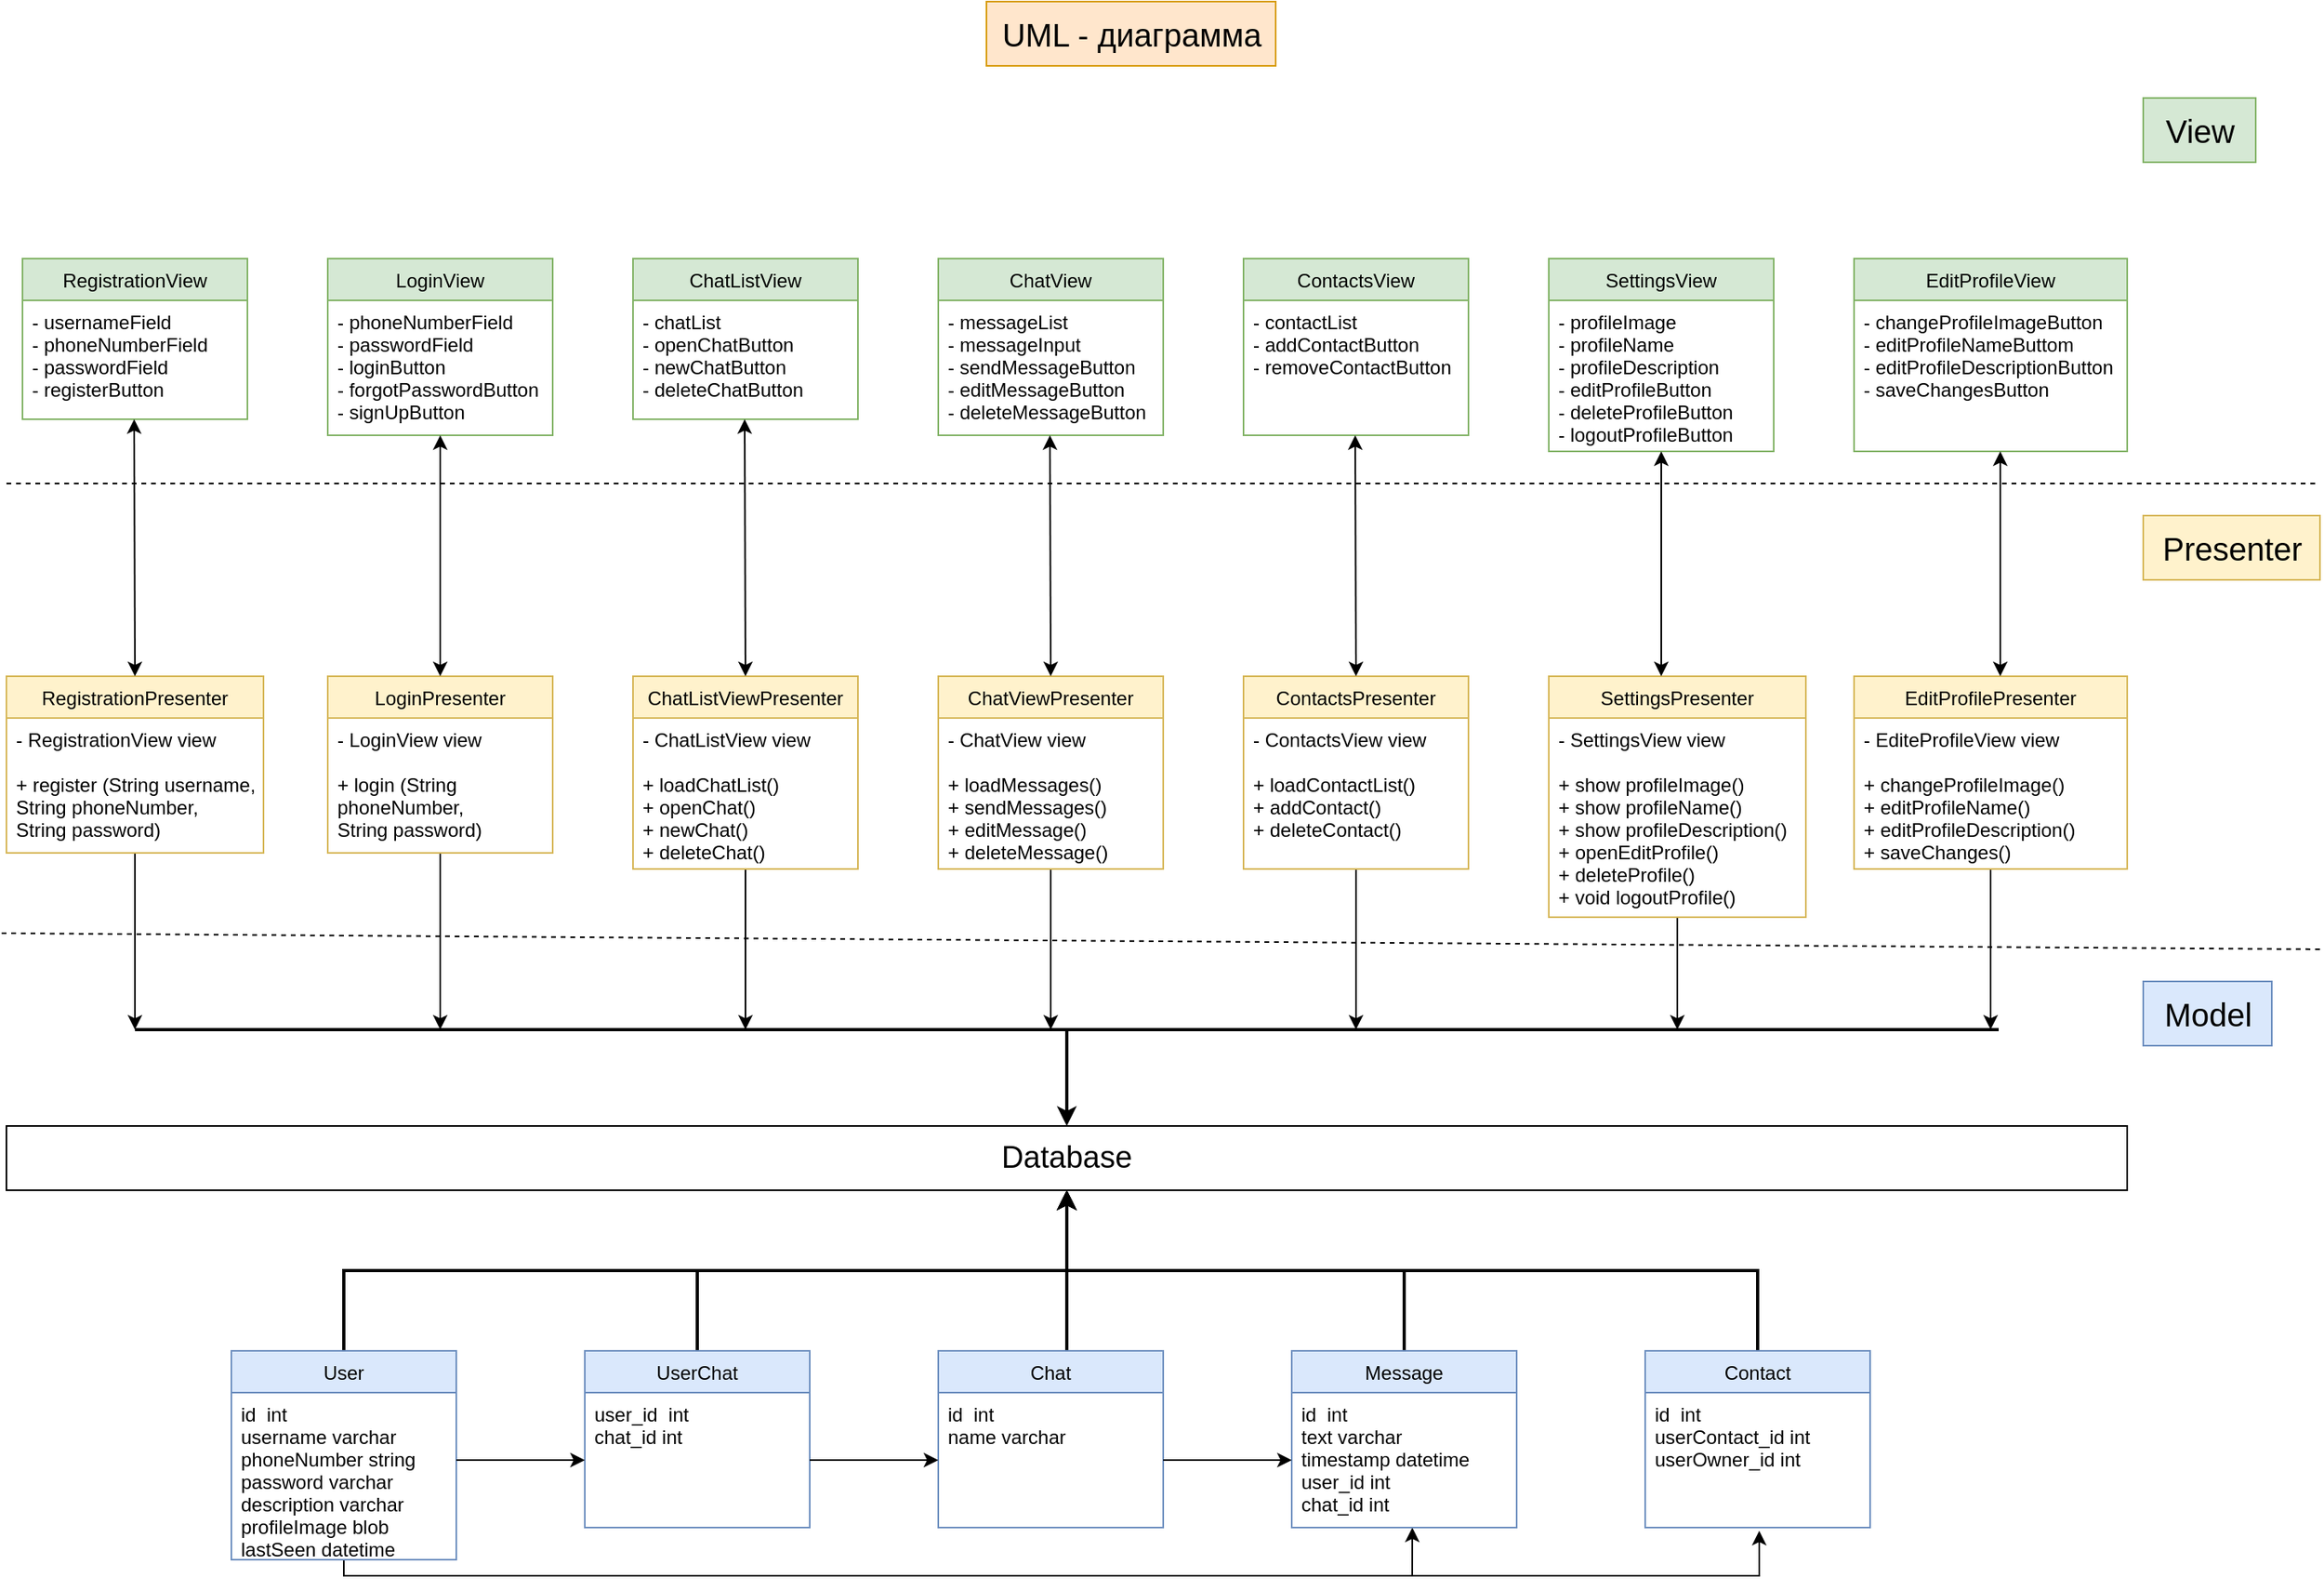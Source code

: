 <mxfile version="20.3.0" type="device"><diagram id="FgjNOP7cQKnta04mc-EN" name="Страница 1"><mxGraphModel dx="2489" dy="2034" grid="1" gridSize="10" guides="1" tooltips="1" connect="1" arrows="1" fold="1" page="1" pageScale="1" pageWidth="827" pageHeight="1169" math="0" shadow="0"><root><mxCell id="0"/><mxCell id="1" parent="0"/><mxCell id="W1OJFy8SkyRud23u-mpW-1" value="&lt;font style=&quot;font-size: 20px;&quot;&gt;UML - диаграмма&lt;/font&gt;" style="text;html=1;align=center;verticalAlign=middle;resizable=0;points=[];autosize=1;strokeColor=#d79b00;fillColor=#ffe6cc;" parent="1" vertex="1"><mxGeometry x="610" y="-40" width="180" height="40" as="geometry"/></mxCell><mxCell id="W1OJFy8SkyRud23u-mpW-3" value="" style="endArrow=none;dashed=1;html=1;rounded=0;fontSize=20;" parent="1" edge="1"><mxGeometry width="50" height="50" relative="1" as="geometry"><mxPoint x="-3" y="540" as="sourcePoint"/><mxPoint x="1440" y="550" as="targetPoint"/></mxGeometry></mxCell><mxCell id="W1OJFy8SkyRud23u-mpW-4" value="&lt;span style=&quot;font-size: 20px;&quot;&gt;View&lt;/span&gt;" style="text;html=1;align=center;verticalAlign=middle;resizable=0;points=[];autosize=1;strokeColor=#82b366;fillColor=#d5e8d4;" parent="1" vertex="1"><mxGeometry x="1330" y="20" width="70" height="40" as="geometry"/></mxCell><mxCell id="W1OJFy8SkyRud23u-mpW-5" value="&lt;span style=&quot;font-size: 20px;&quot;&gt;Presenter&lt;/span&gt;" style="text;html=1;align=center;verticalAlign=middle;resizable=0;points=[];autosize=1;strokeColor=#d6b656;fillColor=#fff2cc;" parent="1" vertex="1"><mxGeometry x="1330" y="280" width="110" height="40" as="geometry"/></mxCell><mxCell id="W1OJFy8SkyRud23u-mpW-6" value="&lt;span style=&quot;font-size: 20px;&quot;&gt;Model&lt;/span&gt;" style="text;html=1;align=center;verticalAlign=middle;resizable=0;points=[];autosize=1;strokeColor=#6c8ebf;fillColor=#dae8fc;" parent="1" vertex="1"><mxGeometry x="1330" y="570" width="80" height="40" as="geometry"/></mxCell><mxCell id="W1OJFy8SkyRud23u-mpW-7" value="RegistrationView" style="swimlane;fontStyle=0;childLayout=stackLayout;horizontal=1;startSize=26;fillColor=#d5e8d4;horizontalStack=0;resizeParent=1;resizeParentMax=0;resizeLast=0;collapsible=1;marginBottom=0;fontSize=12;strokeColor=#82b366;" parent="1" vertex="1"><mxGeometry x="10" y="120" width="140" height="100" as="geometry"/></mxCell><mxCell id="W1OJFy8SkyRud23u-mpW-8" value="- usernameField&#10;- phoneNumberField&#10;- passwordField&#10;- registerButton" style="text;strokeColor=none;fillColor=none;align=left;verticalAlign=top;spacingLeft=4;spacingRight=4;overflow=hidden;rotatable=0;points=[[0,0.5],[1,0.5]];portConstraint=eastwest;fontSize=12;" parent="W1OJFy8SkyRud23u-mpW-7" vertex="1"><mxGeometry y="26" width="140" height="74" as="geometry"/></mxCell><mxCell id="W1OJFy8SkyRud23u-mpW-14" value="LoginView" style="swimlane;fontStyle=0;childLayout=stackLayout;horizontal=1;startSize=26;fillColor=#d5e8d4;horizontalStack=0;resizeParent=1;resizeParentMax=0;resizeLast=0;collapsible=1;marginBottom=0;fontSize=12;strokeColor=#82b366;" parent="1" vertex="1"><mxGeometry x="200" y="120" width="140" height="110" as="geometry"/></mxCell><mxCell id="W1OJFy8SkyRud23u-mpW-15" value="- phoneNumberField&#10;- passwordField&#10;- loginButton&#10;- forgotPasswordButton&#10;- signUpButton&#10;" style="text;strokeColor=none;fillColor=none;align=left;verticalAlign=top;spacingLeft=4;spacingRight=4;overflow=hidden;rotatable=0;points=[[0,0.5],[1,0.5]];portConstraint=eastwest;fontSize=12;" parent="W1OJFy8SkyRud23u-mpW-14" vertex="1"><mxGeometry y="26" width="140" height="84" as="geometry"/></mxCell><mxCell id="DJEnm5fj9Vcup3uHaLFW-1" value="ChatListView" style="swimlane;fontStyle=0;childLayout=stackLayout;horizontal=1;startSize=26;fillColor=#d5e8d4;horizontalStack=0;resizeParent=1;resizeParentMax=0;resizeLast=0;collapsible=1;marginBottom=0;fontSize=12;strokeColor=#82b366;" parent="1" vertex="1"><mxGeometry x="390" y="120" width="140" height="100" as="geometry"/></mxCell><mxCell id="DJEnm5fj9Vcup3uHaLFW-2" value="- chatList&#10;- openChatButton&#10;- newChatButton&#10;- deleteChatButton" style="text;strokeColor=none;fillColor=none;align=left;verticalAlign=top;spacingLeft=4;spacingRight=4;overflow=hidden;rotatable=0;points=[[0,0.5],[1,0.5]];portConstraint=eastwest;fontSize=12;" parent="DJEnm5fj9Vcup3uHaLFW-1" vertex="1"><mxGeometry y="26" width="140" height="74" as="geometry"/></mxCell><mxCell id="DJEnm5fj9Vcup3uHaLFW-3" value="ChatView" style="swimlane;fontStyle=0;childLayout=stackLayout;horizontal=1;startSize=26;fillColor=#d5e8d4;horizontalStack=0;resizeParent=1;resizeParentMax=0;resizeLast=0;collapsible=1;marginBottom=0;fontSize=12;strokeColor=#82b366;" parent="1" vertex="1"><mxGeometry x="580" y="120" width="140" height="110" as="geometry"/></mxCell><mxCell id="DJEnm5fj9Vcup3uHaLFW-4" value="- messageList&#10;- messageInput&#10;- sendMessageButton&#10;- editMessageButton&#10;- deleteMessageButton&#10;" style="text;strokeColor=none;fillColor=none;align=left;verticalAlign=top;spacingLeft=4;spacingRight=4;overflow=hidden;rotatable=0;points=[[0,0.5],[1,0.5]];portConstraint=eastwest;fontSize=12;" parent="DJEnm5fj9Vcup3uHaLFW-3" vertex="1"><mxGeometry y="26" width="140" height="84" as="geometry"/></mxCell><mxCell id="DJEnm5fj9Vcup3uHaLFW-5" value="ContactsView" style="swimlane;fontStyle=0;childLayout=stackLayout;horizontal=1;startSize=26;fillColor=#d5e8d4;horizontalStack=0;resizeParent=1;resizeParentMax=0;resizeLast=0;collapsible=1;marginBottom=0;fontSize=12;strokeColor=#82b366;" parent="1" vertex="1"><mxGeometry x="770" y="120" width="140" height="110" as="geometry"/></mxCell><mxCell id="DJEnm5fj9Vcup3uHaLFW-6" value="- contactList&#10;- addContactButton&#10;- removeContactButton&#10;" style="text;strokeColor=none;fillColor=none;align=left;verticalAlign=top;spacingLeft=4;spacingRight=4;overflow=hidden;rotatable=0;points=[[0,0.5],[1,0.5]];portConstraint=eastwest;fontSize=12;" parent="DJEnm5fj9Vcup3uHaLFW-5" vertex="1"><mxGeometry y="26" width="140" height="84" as="geometry"/></mxCell><mxCell id="DJEnm5fj9Vcup3uHaLFW-9" value="EditProfileView" style="swimlane;fontStyle=0;childLayout=stackLayout;horizontal=1;startSize=26;fillColor=#d5e8d4;horizontalStack=0;resizeParent=1;resizeParentMax=0;resizeLast=0;collapsible=1;marginBottom=0;fontSize=12;strokeColor=#82b366;" parent="1" vertex="1"><mxGeometry x="1150" y="120" width="170" height="120" as="geometry"/></mxCell><mxCell id="DJEnm5fj9Vcup3uHaLFW-10" value="- changeProfileImageButton&#10;- editProfileNameButtom&#10;- editProfileDescriptionButton&#10;- saveChangesButton&#10;&#10;" style="text;strokeColor=none;fillColor=none;align=left;verticalAlign=top;spacingLeft=4;spacingRight=4;overflow=hidden;rotatable=0;points=[[0,0.5],[1,0.5]];portConstraint=eastwest;fontSize=12;" parent="DJEnm5fj9Vcup3uHaLFW-9" vertex="1"><mxGeometry y="26" width="170" height="94" as="geometry"/></mxCell><mxCell id="DJEnm5fj9Vcup3uHaLFW-11" value="SettingsView" style="swimlane;fontStyle=0;childLayout=stackLayout;horizontal=1;startSize=26;fillColor=#d5e8d4;horizontalStack=0;resizeParent=1;resizeParentMax=0;resizeLast=0;collapsible=1;marginBottom=0;fontSize=12;strokeColor=#82b366;" parent="1" vertex="1"><mxGeometry x="960" y="120" width="140" height="120" as="geometry"/></mxCell><mxCell id="DJEnm5fj9Vcup3uHaLFW-12" value="- profileImage&#10;- profileName&#10;- profileDescription&#10;- editProfileButton&#10;- deleteProfileButton&#10;- logoutProfileButton" style="text;strokeColor=none;fillColor=none;align=left;verticalAlign=top;spacingLeft=4;spacingRight=4;overflow=hidden;rotatable=0;points=[[0,0.5],[1,0.5]];portConstraint=eastwest;fontSize=12;" parent="DJEnm5fj9Vcup3uHaLFW-11" vertex="1"><mxGeometry y="26" width="140" height="94" as="geometry"/></mxCell><mxCell id="DJEnm5fj9Vcup3uHaLFW-13" value="" style="endArrow=none;dashed=1;html=1;rounded=0;fontSize=20;" parent="1" edge="1"><mxGeometry width="50" height="50" relative="1" as="geometry"><mxPoint y="260" as="sourcePoint"/><mxPoint x="1440" y="260" as="targetPoint"/></mxGeometry></mxCell><mxCell id="DJEnm5fj9Vcup3uHaLFW-41" style="edgeStyle=orthogonalEdgeStyle;rounded=0;orthogonalLoop=1;jettySize=auto;html=1;fontSize=19;" parent="1" source="DJEnm5fj9Vcup3uHaLFW-14" edge="1"><mxGeometry relative="1" as="geometry"><mxPoint x="80" y="600" as="targetPoint"/></mxGeometry></mxCell><mxCell id="DJEnm5fj9Vcup3uHaLFW-14" value="RegistrationPresenter" style="swimlane;fontStyle=0;childLayout=stackLayout;horizontal=1;startSize=26;fillColor=#fff2cc;horizontalStack=0;resizeParent=1;resizeParentMax=0;resizeLast=0;collapsible=1;marginBottom=0;fontSize=12;strokeColor=#d6b656;" parent="1" vertex="1"><mxGeometry y="380" width="160" height="110" as="geometry"/></mxCell><mxCell id="DJEnm5fj9Vcup3uHaLFW-15" value="- RegistrationView view&#10;&#10;+ register (String username,&#10;String phoneNumber,&#10;String password)" style="text;strokeColor=none;fillColor=none;align=left;verticalAlign=top;spacingLeft=4;spacingRight=4;overflow=hidden;rotatable=0;points=[[0,0.5],[1,0.5]];portConstraint=eastwest;fontSize=12;" parent="DJEnm5fj9Vcup3uHaLFW-14" vertex="1"><mxGeometry y="26" width="160" height="84" as="geometry"/></mxCell><mxCell id="DJEnm5fj9Vcup3uHaLFW-42" style="edgeStyle=orthogonalEdgeStyle;rounded=0;orthogonalLoop=1;jettySize=auto;html=1;fontSize=19;" parent="1" source="DJEnm5fj9Vcup3uHaLFW-16" edge="1"><mxGeometry relative="1" as="geometry"><mxPoint x="270" y="600" as="targetPoint"/></mxGeometry></mxCell><mxCell id="DJEnm5fj9Vcup3uHaLFW-16" value="LoginPresenter" style="swimlane;fontStyle=0;childLayout=stackLayout;horizontal=1;startSize=26;fillColor=#fff2cc;horizontalStack=0;resizeParent=1;resizeParentMax=0;resizeLast=0;collapsible=1;marginBottom=0;fontSize=12;strokeColor=#d6b656;" parent="1" vertex="1"><mxGeometry x="200" y="380" width="140" height="110" as="geometry"/></mxCell><mxCell id="DJEnm5fj9Vcup3uHaLFW-17" value="- LoginView view&#10;&#10;+ login (String &#10;phoneNumber,&#10;String password)" style="text;strokeColor=none;fillColor=none;align=left;verticalAlign=top;spacingLeft=4;spacingRight=4;overflow=hidden;rotatable=0;points=[[0,0.5],[1,0.5]];portConstraint=eastwest;fontSize=12;" parent="DJEnm5fj9Vcup3uHaLFW-16" vertex="1"><mxGeometry y="26" width="140" height="84" as="geometry"/></mxCell><mxCell id="DJEnm5fj9Vcup3uHaLFW-19" value="" style="endArrow=classic;startArrow=classic;html=1;rounded=0;fontSize=19;" parent="1" edge="1"><mxGeometry width="50" height="50" relative="1" as="geometry"><mxPoint x="270" y="380" as="sourcePoint"/><mxPoint x="270" y="230" as="targetPoint"/></mxGeometry></mxCell><mxCell id="DJEnm5fj9Vcup3uHaLFW-43" style="edgeStyle=orthogonalEdgeStyle;rounded=0;orthogonalLoop=1;jettySize=auto;html=1;fontSize=19;" parent="1" source="DJEnm5fj9Vcup3uHaLFW-22" edge="1"><mxGeometry relative="1" as="geometry"><mxPoint x="460" y="600" as="targetPoint"/></mxGeometry></mxCell><mxCell id="DJEnm5fj9Vcup3uHaLFW-22" value="ChatListViewPresenter" style="swimlane;fontStyle=0;childLayout=stackLayout;horizontal=1;startSize=26;fillColor=#fff2cc;horizontalStack=0;resizeParent=1;resizeParentMax=0;resizeLast=0;collapsible=1;marginBottom=0;fontSize=12;strokeColor=#d6b656;" parent="1" vertex="1"><mxGeometry x="390" y="380" width="140" height="120" as="geometry"/></mxCell><mxCell id="DJEnm5fj9Vcup3uHaLFW-23" value="- ChatListView view&#10;&#10;+ loadChatList()&#10;+ openChat()&#10;+ newChat()&#10;+ deleteChat()" style="text;strokeColor=none;fillColor=none;align=left;verticalAlign=top;spacingLeft=4;spacingRight=4;overflow=hidden;rotatable=0;points=[[0,0.5],[1,0.5]];portConstraint=eastwest;fontSize=12;" parent="DJEnm5fj9Vcup3uHaLFW-22" vertex="1"><mxGeometry y="26" width="140" height="94" as="geometry"/></mxCell><mxCell id="DJEnm5fj9Vcup3uHaLFW-25" value="" style="endArrow=classic;startArrow=classic;html=1;rounded=0;fontSize=19;entryX=0.493;entryY=1.041;entryDx=0;entryDy=0;entryPerimeter=0;" parent="1" edge="1"><mxGeometry width="50" height="50" relative="1" as="geometry"><mxPoint x="460" y="380" as="sourcePoint"/><mxPoint x="459.5" y="220.004" as="targetPoint"/></mxGeometry></mxCell><mxCell id="DJEnm5fj9Vcup3uHaLFW-26" value="" style="endArrow=classic;startArrow=classic;html=1;rounded=0;fontSize=19;entryX=0.493;entryY=1.041;entryDx=0;entryDy=0;entryPerimeter=0;" parent="1" edge="1"><mxGeometry width="50" height="50" relative="1" as="geometry"><mxPoint x="80" y="380" as="sourcePoint"/><mxPoint x="79.5" y="220.004" as="targetPoint"/></mxGeometry></mxCell><mxCell id="DJEnm5fj9Vcup3uHaLFW-44" style="edgeStyle=orthogonalEdgeStyle;rounded=0;orthogonalLoop=1;jettySize=auto;html=1;fontSize=19;" parent="1" source="DJEnm5fj9Vcup3uHaLFW-27" edge="1"><mxGeometry relative="1" as="geometry"><mxPoint x="650" y="600" as="targetPoint"/></mxGeometry></mxCell><mxCell id="DJEnm5fj9Vcup3uHaLFW-27" value="ChatViewPresenter" style="swimlane;fontStyle=0;childLayout=stackLayout;horizontal=1;startSize=26;fillColor=#fff2cc;horizontalStack=0;resizeParent=1;resizeParentMax=0;resizeLast=0;collapsible=1;marginBottom=0;fontSize=12;strokeColor=#d6b656;" parent="1" vertex="1"><mxGeometry x="580" y="380" width="140" height="120" as="geometry"/></mxCell><mxCell id="DJEnm5fj9Vcup3uHaLFW-28" value="- ChatView view&#10;&#10;+ loadMessages()&#10;+ sendMessages()&#10;+ editMessage()&#10;+ deleteMessage()" style="text;strokeColor=none;fillColor=none;align=left;verticalAlign=top;spacingLeft=4;spacingRight=4;overflow=hidden;rotatable=0;points=[[0,0.5],[1,0.5]];portConstraint=eastwest;fontSize=12;" parent="DJEnm5fj9Vcup3uHaLFW-27" vertex="1"><mxGeometry y="26" width="140" height="94" as="geometry"/></mxCell><mxCell id="DJEnm5fj9Vcup3uHaLFW-29" value="" style="endArrow=classic;startArrow=classic;html=1;rounded=0;fontSize=19;entryX=0.493;entryY=1.041;entryDx=0;entryDy=0;entryPerimeter=0;" parent="1" edge="1"><mxGeometry width="50" height="50" relative="1" as="geometry"><mxPoint x="650" y="380" as="sourcePoint"/><mxPoint x="649.5" y="230.004" as="targetPoint"/></mxGeometry></mxCell><mxCell id="DJEnm5fj9Vcup3uHaLFW-45" style="edgeStyle=orthogonalEdgeStyle;rounded=0;orthogonalLoop=1;jettySize=auto;html=1;fontSize=19;" parent="1" source="DJEnm5fj9Vcup3uHaLFW-30" edge="1"><mxGeometry relative="1" as="geometry"><mxPoint x="840" y="600" as="targetPoint"/></mxGeometry></mxCell><mxCell id="DJEnm5fj9Vcup3uHaLFW-30" value="ContactsPresenter" style="swimlane;fontStyle=0;childLayout=stackLayout;horizontal=1;startSize=26;fillColor=#fff2cc;horizontalStack=0;resizeParent=1;resizeParentMax=0;resizeLast=0;collapsible=1;marginBottom=0;fontSize=12;strokeColor=#d6b656;" parent="1" vertex="1"><mxGeometry x="770" y="380" width="140" height="120" as="geometry"/></mxCell><mxCell id="DJEnm5fj9Vcup3uHaLFW-31" value="- ContactsView view&#10;&#10;+ loadContactList()&#10;+ addContact()&#10;+ deleteContact()" style="text;strokeColor=none;fillColor=none;align=left;verticalAlign=top;spacingLeft=4;spacingRight=4;overflow=hidden;rotatable=0;points=[[0,0.5],[1,0.5]];portConstraint=eastwest;fontSize=12;" parent="DJEnm5fj9Vcup3uHaLFW-30" vertex="1"><mxGeometry y="26" width="140" height="94" as="geometry"/></mxCell><mxCell id="DJEnm5fj9Vcup3uHaLFW-32" value="" style="endArrow=classic;startArrow=classic;html=1;rounded=0;fontSize=19;entryX=0.493;entryY=1.041;entryDx=0;entryDy=0;entryPerimeter=0;" parent="1" edge="1"><mxGeometry width="50" height="50" relative="1" as="geometry"><mxPoint x="840" y="380" as="sourcePoint"/><mxPoint x="839.5" y="230.004" as="targetPoint"/></mxGeometry></mxCell><mxCell id="DJEnm5fj9Vcup3uHaLFW-46" style="edgeStyle=orthogonalEdgeStyle;rounded=0;orthogonalLoop=1;jettySize=auto;html=1;fontSize=19;" parent="1" source="DJEnm5fj9Vcup3uHaLFW-33" edge="1"><mxGeometry relative="1" as="geometry"><mxPoint x="1040" y="600" as="targetPoint"/></mxGeometry></mxCell><mxCell id="DJEnm5fj9Vcup3uHaLFW-33" value="SettingsPresenter" style="swimlane;fontStyle=0;childLayout=stackLayout;horizontal=1;startSize=26;fillColor=#fff2cc;horizontalStack=0;resizeParent=1;resizeParentMax=0;resizeLast=0;collapsible=1;marginBottom=0;fontSize=12;strokeColor=#d6b656;" parent="1" vertex="1"><mxGeometry x="960" y="380" width="160" height="150" as="geometry"/></mxCell><mxCell id="DJEnm5fj9Vcup3uHaLFW-34" value="- SettingsView view&#10;&#10;+ show profileImage()&#10;+ show profileName()&#10;+ show profileDescription()&#10;+ openEditProfile()&#10;+ deleteProfile()&#10;+ void logoutProfile()" style="text;strokeColor=none;fillColor=none;align=left;verticalAlign=top;spacingLeft=4;spacingRight=4;overflow=hidden;rotatable=0;points=[[0,0.5],[1,0.5]];portConstraint=eastwest;fontSize=12;" parent="DJEnm5fj9Vcup3uHaLFW-33" vertex="1"><mxGeometry y="26" width="160" height="124" as="geometry"/></mxCell><mxCell id="DJEnm5fj9Vcup3uHaLFW-35" value="" style="endArrow=classic;startArrow=classic;html=1;rounded=0;fontSize=19;" parent="1" edge="1"><mxGeometry width="50" height="50" relative="1" as="geometry"><mxPoint x="1030" y="380" as="sourcePoint"/><mxPoint x="1030" y="240" as="targetPoint"/></mxGeometry></mxCell><mxCell id="DJEnm5fj9Vcup3uHaLFW-47" style="edgeStyle=orthogonalEdgeStyle;rounded=0;orthogonalLoop=1;jettySize=auto;html=1;fontSize=19;" parent="1" source="DJEnm5fj9Vcup3uHaLFW-36" edge="1"><mxGeometry relative="1" as="geometry"><mxPoint x="1235" y="600" as="targetPoint"/></mxGeometry></mxCell><mxCell id="DJEnm5fj9Vcup3uHaLFW-36" value="EditProfilePresenter" style="swimlane;fontStyle=0;childLayout=stackLayout;horizontal=1;startSize=26;fillColor=#fff2cc;horizontalStack=0;resizeParent=1;resizeParentMax=0;resizeLast=0;collapsible=1;marginBottom=0;fontSize=12;strokeColor=#d6b656;" parent="1" vertex="1"><mxGeometry x="1150" y="380" width="170" height="120" as="geometry"/></mxCell><mxCell id="DJEnm5fj9Vcup3uHaLFW-37" value="- EditeProfileView view&#10;&#10;+ changeProfileImage()&#10;+ editProfileName()&#10;+ editProfileDescription()&#10;+ saveChanges()&#10;&#10;" style="text;strokeColor=none;fillColor=none;align=left;verticalAlign=top;spacingLeft=4;spacingRight=4;overflow=hidden;rotatable=0;points=[[0,0.5],[1,0.5]];portConstraint=eastwest;fontSize=12;" parent="DJEnm5fj9Vcup3uHaLFW-36" vertex="1"><mxGeometry y="26" width="170" height="94" as="geometry"/></mxCell><mxCell id="DJEnm5fj9Vcup3uHaLFW-38" value="" style="endArrow=classic;startArrow=classic;html=1;rounded=0;fontSize=19;" parent="1" edge="1"><mxGeometry width="50" height="50" relative="1" as="geometry"><mxPoint x="1241" y="380" as="sourcePoint"/><mxPoint x="1241" y="240" as="targetPoint"/></mxGeometry></mxCell><mxCell id="DJEnm5fj9Vcup3uHaLFW-39" value="Database" style="rounded=0;whiteSpace=wrap;html=1;fontSize=19;" parent="1" vertex="1"><mxGeometry y="660" width="1320" height="40" as="geometry"/></mxCell><mxCell id="DJEnm5fj9Vcup3uHaLFW-40" value="" style="endArrow=none;html=1;rounded=0;fontSize=19;strokeWidth=2;" parent="1" edge="1"><mxGeometry width="50" height="50" relative="1" as="geometry"><mxPoint x="80" y="600" as="sourcePoint"/><mxPoint x="1240" y="600" as="targetPoint"/></mxGeometry></mxCell><mxCell id="DJEnm5fj9Vcup3uHaLFW-48" value="" style="endArrow=classic;html=1;rounded=0;fontSize=19;strokeWidth=2;" parent="1" target="DJEnm5fj9Vcup3uHaLFW-39" edge="1"><mxGeometry width="50" height="50" relative="1" as="geometry"><mxPoint x="660" y="600" as="sourcePoint"/><mxPoint x="710" y="550" as="targetPoint"/></mxGeometry></mxCell><mxCell id="DJEnm5fj9Vcup3uHaLFW-66" style="edgeStyle=orthogonalEdgeStyle;rounded=0;orthogonalLoop=1;jettySize=auto;html=1;entryX=0.536;entryY=1;entryDx=0;entryDy=0;entryPerimeter=0;strokeWidth=1;fontSize=19;" parent="1" source="DJEnm5fj9Vcup3uHaLFW-49" target="DJEnm5fj9Vcup3uHaLFW-60" edge="1"><mxGeometry relative="1" as="geometry"><Array as="points"><mxPoint x="210" y="940"/><mxPoint x="875" y="940"/></Array></mxGeometry></mxCell><mxCell id="DJEnm5fj9Vcup3uHaLFW-67" style="edgeStyle=orthogonalEdgeStyle;rounded=0;orthogonalLoop=1;jettySize=auto;html=1;entryX=0.507;entryY=1.024;entryDx=0;entryDy=0;entryPerimeter=0;strokeWidth=1;fontSize=19;" parent="1" source="DJEnm5fj9Vcup3uHaLFW-49" target="DJEnm5fj9Vcup3uHaLFW-62" edge="1"><mxGeometry relative="1" as="geometry"><Array as="points"><mxPoint x="210" y="940"/><mxPoint x="1091" y="940"/></Array></mxGeometry></mxCell><mxCell id="DJEnm5fj9Vcup3uHaLFW-68" style="edgeStyle=orthogonalEdgeStyle;rounded=0;orthogonalLoop=1;jettySize=auto;html=1;entryX=0.5;entryY=1;entryDx=0;entryDy=0;strokeWidth=2;fontSize=19;" parent="1" source="DJEnm5fj9Vcup3uHaLFW-49" target="DJEnm5fj9Vcup3uHaLFW-39" edge="1"><mxGeometry relative="1" as="geometry"/></mxCell><mxCell id="DJEnm5fj9Vcup3uHaLFW-49" value="User" style="swimlane;fontStyle=0;childLayout=stackLayout;horizontal=1;startSize=26;fillColor=#dae8fc;horizontalStack=0;resizeParent=1;resizeParentMax=0;resizeLast=0;collapsible=1;marginBottom=0;fontSize=12;strokeColor=#6c8ebf;" parent="1" vertex="1"><mxGeometry x="140" y="800" width="140" height="130" as="geometry"/></mxCell><mxCell id="DJEnm5fj9Vcup3uHaLFW-50" value="id  int&#10;username varchar&#10;phoneNumber string&#10;password varchar&#10;description varchar&#10;profileImage blob&#10;lastSeen datetime&#10;" style="text;strokeColor=none;fillColor=none;align=left;verticalAlign=top;spacingLeft=4;spacingRight=4;overflow=hidden;rotatable=0;points=[[0,0.5],[1,0.5]];portConstraint=eastwest;fontSize=12;" parent="DJEnm5fj9Vcup3uHaLFW-49" vertex="1"><mxGeometry y="26" width="140" height="104" as="geometry"/></mxCell><mxCell id="DJEnm5fj9Vcup3uHaLFW-69" style="edgeStyle=orthogonalEdgeStyle;rounded=0;orthogonalLoop=1;jettySize=auto;html=1;strokeWidth=2;fontSize=19;" parent="1" source="DJEnm5fj9Vcup3uHaLFW-55" edge="1"><mxGeometry relative="1" as="geometry"><mxPoint x="660" y="700" as="targetPoint"/><Array as="points"><mxPoint x="430" y="750"/><mxPoint x="660" y="750"/></Array></mxGeometry></mxCell><mxCell id="DJEnm5fj9Vcup3uHaLFW-55" value="UserChat" style="swimlane;fontStyle=0;childLayout=stackLayout;horizontal=1;startSize=26;fillColor=#dae8fc;horizontalStack=0;resizeParent=1;resizeParentMax=0;resizeLast=0;collapsible=1;marginBottom=0;fontSize=12;strokeColor=#6c8ebf;" parent="1" vertex="1"><mxGeometry x="360" y="800" width="140" height="110" as="geometry"/></mxCell><mxCell id="DJEnm5fj9Vcup3uHaLFW-56" value="user_id  int&#10;chat_id int" style="text;strokeColor=none;fillColor=none;align=left;verticalAlign=top;spacingLeft=4;spacingRight=4;overflow=hidden;rotatable=0;points=[[0,0.5],[1,0.5]];portConstraint=eastwest;fontSize=12;" parent="DJEnm5fj9Vcup3uHaLFW-55" vertex="1"><mxGeometry y="26" width="140" height="84" as="geometry"/></mxCell><mxCell id="DJEnm5fj9Vcup3uHaLFW-70" style="edgeStyle=orthogonalEdgeStyle;rounded=0;orthogonalLoop=1;jettySize=auto;html=1;strokeWidth=2;fontSize=19;" parent="1" source="DJEnm5fj9Vcup3uHaLFW-57" edge="1"><mxGeometry relative="1" as="geometry"><mxPoint x="660" y="700" as="targetPoint"/><Array as="points"><mxPoint x="660" y="780"/><mxPoint x="660" y="780"/></Array></mxGeometry></mxCell><mxCell id="DJEnm5fj9Vcup3uHaLFW-57" value="Chat" style="swimlane;fontStyle=0;childLayout=stackLayout;horizontal=1;startSize=26;fillColor=#dae8fc;horizontalStack=0;resizeParent=1;resizeParentMax=0;resizeLast=0;collapsible=1;marginBottom=0;fontSize=12;strokeColor=#6c8ebf;" parent="1" vertex="1"><mxGeometry x="580" y="800" width="140" height="110" as="geometry"/></mxCell><mxCell id="DJEnm5fj9Vcup3uHaLFW-58" value="id  int&#10;name varchar" style="text;strokeColor=none;fillColor=none;align=left;verticalAlign=top;spacingLeft=4;spacingRight=4;overflow=hidden;rotatable=0;points=[[0,0.5],[1,0.5]];portConstraint=eastwest;fontSize=12;" parent="DJEnm5fj9Vcup3uHaLFW-57" vertex="1"><mxGeometry y="26" width="140" height="84" as="geometry"/></mxCell><mxCell id="DJEnm5fj9Vcup3uHaLFW-71" style="edgeStyle=orthogonalEdgeStyle;rounded=0;orthogonalLoop=1;jettySize=auto;html=1;strokeWidth=2;fontSize=19;" parent="1" source="DJEnm5fj9Vcup3uHaLFW-59" edge="1"><mxGeometry relative="1" as="geometry"><mxPoint x="660" y="700" as="targetPoint"/><Array as="points"><mxPoint x="870" y="750"/><mxPoint x="660" y="750"/></Array></mxGeometry></mxCell><mxCell id="DJEnm5fj9Vcup3uHaLFW-59" value="Message" style="swimlane;fontStyle=0;childLayout=stackLayout;horizontal=1;startSize=26;fillColor=#dae8fc;horizontalStack=0;resizeParent=1;resizeParentMax=0;resizeLast=0;collapsible=1;marginBottom=0;fontSize=12;strokeColor=#6c8ebf;" parent="1" vertex="1"><mxGeometry x="800" y="800" width="140" height="110" as="geometry"/></mxCell><mxCell id="DJEnm5fj9Vcup3uHaLFW-60" value="id  int&#10;text varchar&#10;timestamp datetime&#10;user_id int&#10;chat_id int" style="text;strokeColor=none;fillColor=none;align=left;verticalAlign=top;spacingLeft=4;spacingRight=4;overflow=hidden;rotatable=0;points=[[0,0.5],[1,0.5]];portConstraint=eastwest;fontSize=12;" parent="DJEnm5fj9Vcup3uHaLFW-59" vertex="1"><mxGeometry y="26" width="140" height="84" as="geometry"/></mxCell><mxCell id="DJEnm5fj9Vcup3uHaLFW-72" style="edgeStyle=orthogonalEdgeStyle;rounded=0;orthogonalLoop=1;jettySize=auto;html=1;strokeWidth=2;fontSize=19;entryX=0.5;entryY=1;entryDx=0;entryDy=0;" parent="1" source="DJEnm5fj9Vcup3uHaLFW-61" target="DJEnm5fj9Vcup3uHaLFW-39" edge="1"><mxGeometry relative="1" as="geometry"><mxPoint x="660" y="710" as="targetPoint"/><Array as="points"><mxPoint x="1090" y="750"/><mxPoint x="660" y="750"/></Array></mxGeometry></mxCell><mxCell id="DJEnm5fj9Vcup3uHaLFW-61" value="Contact" style="swimlane;fontStyle=0;childLayout=stackLayout;horizontal=1;startSize=26;fillColor=#dae8fc;horizontalStack=0;resizeParent=1;resizeParentMax=0;resizeLast=0;collapsible=1;marginBottom=0;fontSize=12;strokeColor=#6c8ebf;" parent="1" vertex="1"><mxGeometry x="1020" y="800" width="140" height="110" as="geometry"/></mxCell><mxCell id="DJEnm5fj9Vcup3uHaLFW-62" value="id  int&#10;userContact_id int&#10;userOwner_id int" style="text;strokeColor=none;fillColor=none;align=left;verticalAlign=top;spacingLeft=4;spacingRight=4;overflow=hidden;rotatable=0;points=[[0,0.5],[1,0.5]];portConstraint=eastwest;fontSize=12;" parent="DJEnm5fj9Vcup3uHaLFW-61" vertex="1"><mxGeometry y="26" width="140" height="84" as="geometry"/></mxCell><mxCell id="DJEnm5fj9Vcup3uHaLFW-63" style="edgeStyle=orthogonalEdgeStyle;rounded=0;orthogonalLoop=1;jettySize=auto;html=1;entryX=0;entryY=0.5;entryDx=0;entryDy=0;strokeWidth=1;fontSize=19;" parent="1" source="DJEnm5fj9Vcup3uHaLFW-50" target="DJEnm5fj9Vcup3uHaLFW-56" edge="1"><mxGeometry relative="1" as="geometry"><Array as="points"><mxPoint x="290" y="868"/><mxPoint x="290" y="868"/></Array></mxGeometry></mxCell><mxCell id="DJEnm5fj9Vcup3uHaLFW-64" style="edgeStyle=orthogonalEdgeStyle;rounded=0;orthogonalLoop=1;jettySize=auto;html=1;entryX=0;entryY=0.5;entryDx=0;entryDy=0;strokeWidth=1;fontSize=19;" parent="1" source="DJEnm5fj9Vcup3uHaLFW-56" target="DJEnm5fj9Vcup3uHaLFW-58" edge="1"><mxGeometry relative="1" as="geometry"/></mxCell><mxCell id="DJEnm5fj9Vcup3uHaLFW-65" style="edgeStyle=orthogonalEdgeStyle;rounded=0;orthogonalLoop=1;jettySize=auto;html=1;strokeWidth=1;fontSize=19;" parent="1" source="DJEnm5fj9Vcup3uHaLFW-58" target="DJEnm5fj9Vcup3uHaLFW-60" edge="1"><mxGeometry relative="1" as="geometry"/></mxCell></root></mxGraphModel></diagram></mxfile>